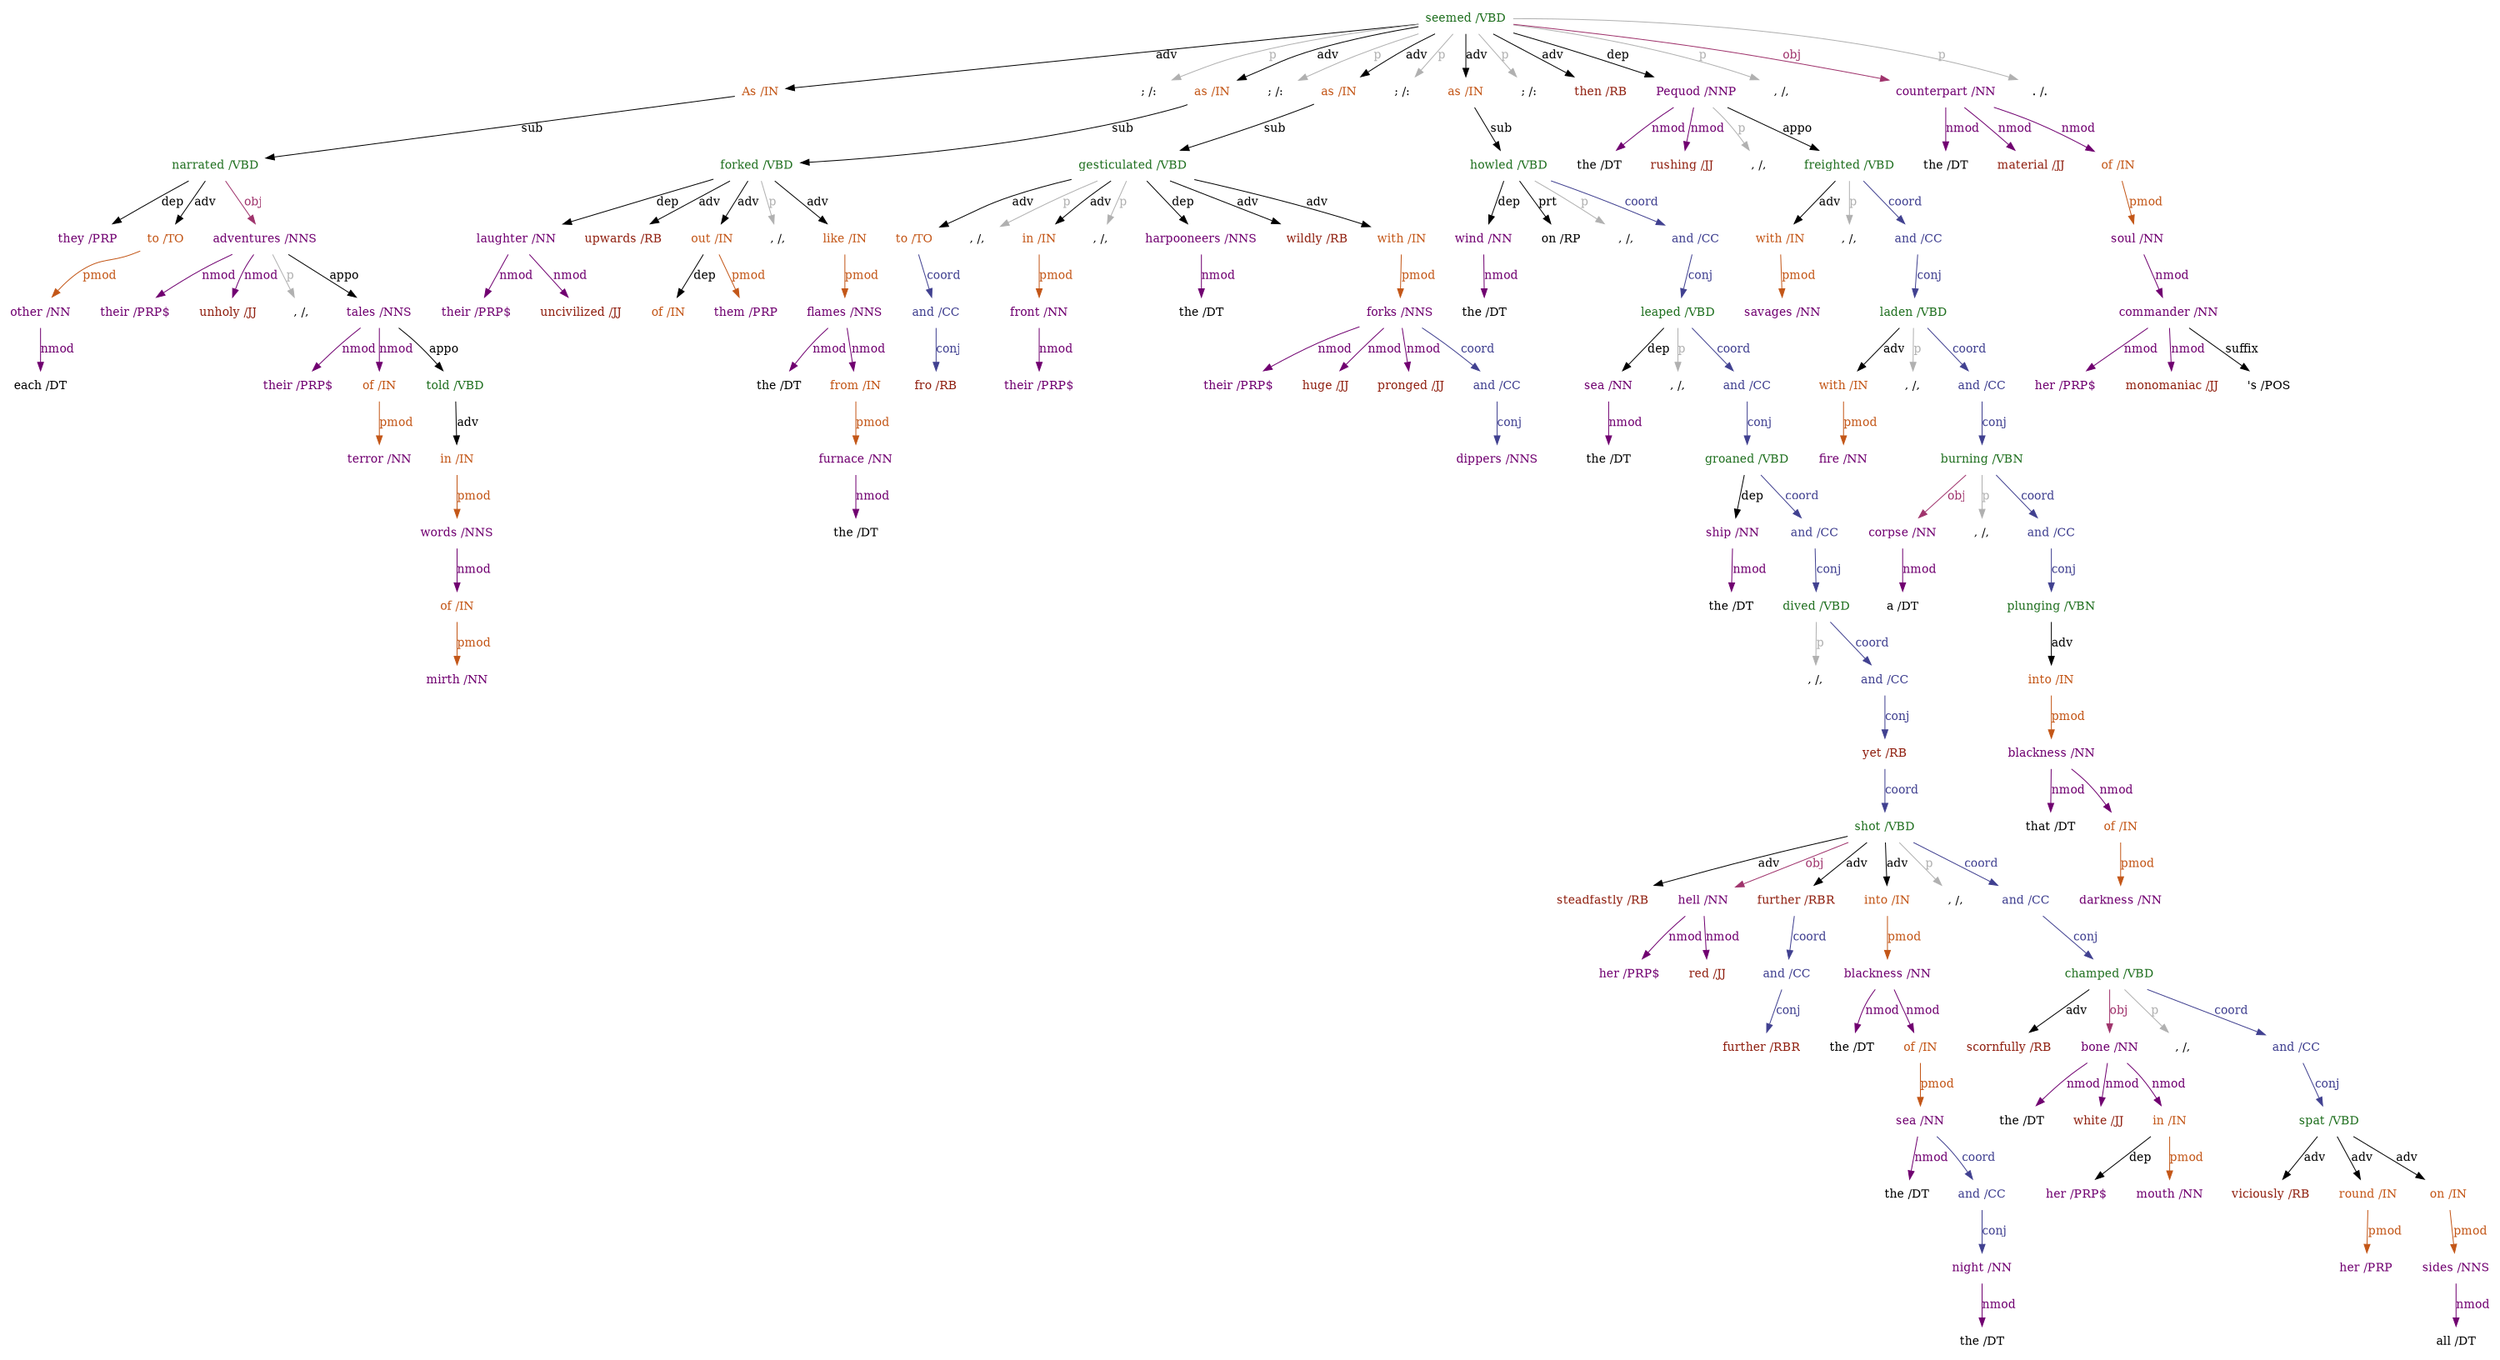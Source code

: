 digraph { 
  size = "20,15"; fontsize=18;
  
  1 [label="As /IN" fontcolor="#C35617" shape="none"];  143 -> 1 [dir="forward" label="adv"]; 2 [label="they /PRP" fontcolor="#700070" shape="none"];  3 -> 2 [dir="forward" label="dep"]; 3 [label="narrated /VBD" fontcolor="#207020" shape="none"];  1 -> 3 [dir="forward" label="sub"]; 4 [label="to /TO" fontcolor="#C35617" shape="none"];  3 -> 4 [dir="forward" label="adv"]; 5 [label="each /DT" fontcolor="black" shape="none"];  6 -> 5 [color="#700070" fontcolor="#700070" dir="forward" label="nmod"]; 6 [label="other /NN" fontcolor="#700070" shape="none"];  4 -> 6 [color="#C35617" fontcolor="#C35617" dir="forward" label="pmod"]; 7 [label="their /PRP$" fontcolor="#700070" shape="none"];  9 -> 7 [color="#700070" fontcolor="#700070" dir="forward" label="nmod"]; 8 [label="unholy /JJ" fontcolor="#902010" shape="none"];  9 -> 8 [color="#700070" fontcolor="#700070" dir="forward" label="nmod"]; 9 [label="adventures /NNS" fontcolor="#700070" shape="none"];  3 -> 9 [color=" #9F336C" fontcolor=" #9F336C" dir="forward" label="obj"]; 10 [label=", /," fontcolor="black" shape="none"];  9 -> 10 [color="#b0b0b0" fontcolor="#b0b0b0" dir="forward" label="p"]; 11 [label="their /PRP$" fontcolor="#700070" shape="none"];  12 -> 11 [color="#700070" fontcolor="#700070" dir="forward" label="nmod"]; 12 [label="tales /NNS" fontcolor="#700070" shape="none"];  9 -> 12 [dir="forward" label="appo"]; 13 [label="of /IN" fontcolor="#C35617" shape="none"];  12 -> 13 [color="#700070" fontcolor="#700070" dir="forward" label="nmod"]; 14 [label="terror /NN" fontcolor="#700070" shape="none"];  13 -> 14 [color="#C35617" fontcolor="#C35617" dir="forward" label="pmod"]; 15 [label="told /VBD" fontcolor="#207020" shape="none"];  12 -> 15 [dir="forward" label="appo"]; 16 [label="in /IN" fontcolor="#C35617" shape="none"];  15 -> 16 [dir="forward" label="adv"]; 17 [label="words /NNS" fontcolor="#700070" shape="none"];  16 -> 17 [color="#C35617" fontcolor="#C35617" dir="forward" label="pmod"]; 18 [label="of /IN" fontcolor="#C35617" shape="none"];  17 -> 18 [color="#700070" fontcolor="#700070" dir="forward" label="nmod"]; 19 [label="mirth /NN" fontcolor="#700070" shape="none"];  18 -> 19 [color="#C35617" fontcolor="#C35617" dir="forward" label="pmod"]; 20 [label="; /:" fontcolor="black" shape="none"];  143 -> 20 [color="#b0b0b0" fontcolor="#b0b0b0" dir="forward" label="p"]; 21 [label="as /IN" fontcolor="#C35617" shape="none"];  143 -> 21 [dir="forward" label="adv"]; 22 [label="their /PRP$" fontcolor="#700070" shape="none"];  24 -> 22 [color="#700070" fontcolor="#700070" dir="forward" label="nmod"]; 23 [label="uncivilized /JJ" fontcolor="#902010" shape="none"];  24 -> 23 [color="#700070" fontcolor="#700070" dir="forward" label="nmod"]; 24 [label="laughter /NN" fontcolor="#700070" shape="none"];  25 -> 24 [dir="forward" label="dep"]; 25 [label="forked /VBD" fontcolor="#207020" shape="none"];  21 -> 25 [dir="forward" label="sub"]; 26 [label="upwards /RB" fontcolor="#902010" shape="none"];  25 -> 26 [dir="forward" label="adv"]; 27 [label="out /IN" fontcolor="#C35617" shape="none"];  25 -> 27 [dir="forward" label="adv"]; 28 [label="of /IN" fontcolor="#C35617" shape="none"];  27 -> 28 [dir="forward" label="dep"]; 29 [label="them /PRP" fontcolor="#700070" shape="none"];  27 -> 29 [color="#C35617" fontcolor="#C35617" dir="forward" label="pmod"]; 30 [label=", /," fontcolor="black" shape="none"];  25 -> 30 [color="#b0b0b0" fontcolor="#b0b0b0" dir="forward" label="p"]; 31 [label="like /IN" fontcolor="#C35617" shape="none"];  25 -> 31 [dir="forward" label="adv"]; 32 [label="the /DT" fontcolor="black" shape="none"];  33 -> 32 [color="#700070" fontcolor="#700070" dir="forward" label="nmod"]; 33 [label="flames /NNS" fontcolor="#700070" shape="none"];  31 -> 33 [color="#C35617" fontcolor="#C35617" dir="forward" label="pmod"]; 34 [label="from /IN" fontcolor="#C35617" shape="none"];  33 -> 34 [color="#700070" fontcolor="#700070" dir="forward" label="nmod"]; 35 [label="the /DT" fontcolor="black" shape="none"];  36 -> 35 [color="#700070" fontcolor="#700070" dir="forward" label="nmod"]; 36 [label="furnace /NN" fontcolor="#700070" shape="none"];  34 -> 36 [color="#C35617" fontcolor="#C35617" dir="forward" label="pmod"]; 37 [label="; /:" fontcolor="black" shape="none"];  143 -> 37 [color="#b0b0b0" fontcolor="#b0b0b0" dir="forward" label="p"]; 38 [label="as /IN" fontcolor="#C35617" shape="none"];  143 -> 38 [dir="forward" label="adv"]; 39 [label="to /TO" fontcolor="#C35617" shape="none"];  50 -> 39 [dir="forward" label="adv"]; 40 [label="and /CC" fontcolor="#404090" shape="none"];  39 -> 40 [color="#404090" fontcolor="#404090" dir="forward" label="coord"]; 41 [label="fro /RB" fontcolor="#902010" shape="none"];  40 -> 41 [color="#404090" fontcolor="#404090" dir="forward" label="conj"]; 42 [label=", /," fontcolor="black" shape="none"];  50 -> 42 [color="#b0b0b0" fontcolor="#b0b0b0" dir="forward" label="p"]; 43 [label="in /IN" fontcolor="#C35617" shape="none"];  50 -> 43 [dir="forward" label="adv"]; 44 [label="their /PRP$" fontcolor="#700070" shape="none"];  45 -> 44 [color="#700070" fontcolor="#700070" dir="forward" label="nmod"]; 45 [label="front /NN" fontcolor="#700070" shape="none"];  43 -> 45 [color="#C35617" fontcolor="#C35617" dir="forward" label="pmod"]; 46 [label=", /," fontcolor="black" shape="none"];  50 -> 46 [color="#b0b0b0" fontcolor="#b0b0b0" dir="forward" label="p"]; 47 [label="the /DT" fontcolor="black" shape="none"];  48 -> 47 [color="#700070" fontcolor="#700070" dir="forward" label="nmod"]; 48 [label="harpooneers /NNS" fontcolor="#700070" shape="none"];  50 -> 48 [dir="forward" label="dep"]; 49 [label="wildly /RB" fontcolor="#902010" shape="none"];  50 -> 49 [dir="forward" label="adv"]; 50 [label="gesticulated /VBD" fontcolor="#207020" shape="none"];  38 -> 50 [dir="forward" label="sub"]; 51 [label="with /IN" fontcolor="#C35617" shape="none"];  50 -> 51 [dir="forward" label="adv"]; 52 [label="their /PRP$" fontcolor="#700070" shape="none"];  55 -> 52 [color="#700070" fontcolor="#700070" dir="forward" label="nmod"]; 53 [label="huge /JJ" fontcolor="#902010" shape="none"];  55 -> 53 [color="#700070" fontcolor="#700070" dir="forward" label="nmod"]; 54 [label="pronged /JJ" fontcolor="#902010" shape="none"];  55 -> 54 [color="#700070" fontcolor="#700070" dir="forward" label="nmod"]; 55 [label="forks /NNS" fontcolor="#700070" shape="none"];  51 -> 55 [color="#C35617" fontcolor="#C35617" dir="forward" label="pmod"]; 56 [label="and /CC" fontcolor="#404090" shape="none"];  55 -> 56 [color="#404090" fontcolor="#404090" dir="forward" label="coord"]; 57 [label="dippers /NNS" fontcolor="#700070" shape="none"];  56 -> 57 [color="#404090" fontcolor="#404090" dir="forward" label="conj"]; 58 [label="; /:" fontcolor="black" shape="none"];  143 -> 58 [color="#b0b0b0" fontcolor="#b0b0b0" dir="forward" label="p"]; 59 [label="as /IN" fontcolor="#C35617" shape="none"];  143 -> 59 [dir="forward" label="adv"]; 60 [label="the /DT" fontcolor="black" shape="none"];  61 -> 60 [color="#700070" fontcolor="#700070" dir="forward" label="nmod"]; 61 [label="wind /NN" fontcolor="#700070" shape="none"];  62 -> 61 [dir="forward" label="dep"]; 62 [label="howled /VBD" fontcolor="#207020" shape="none"];  59 -> 62 [dir="forward" label="sub"]; 63 [label="on /RP" fontcolor="black" shape="none"];  62 -> 63 [dir="forward" label="prt"]; 64 [label=", /," fontcolor="black" shape="none"];  62 -> 64 [color="#b0b0b0" fontcolor="#b0b0b0" dir="forward" label="p"]; 65 [label="and /CC" fontcolor="#404090" shape="none"];  62 -> 65 [color="#404090" fontcolor="#404090" dir="forward" label="coord"]; 66 [label="the /DT" fontcolor="black" shape="none"];  67 -> 66 [color="#700070" fontcolor="#700070" dir="forward" label="nmod"]; 67 [label="sea /NN" fontcolor="#700070" shape="none"];  68 -> 67 [dir="forward" label="dep"]; 68 [label="leaped /VBD" fontcolor="#207020" shape="none"];  65 -> 68 [color="#404090" fontcolor="#404090" dir="forward" label="conj"]; 69 [label=", /," fontcolor="black" shape="none"];  68 -> 69 [color="#b0b0b0" fontcolor="#b0b0b0" dir="forward" label="p"]; 70 [label="and /CC" fontcolor="#404090" shape="none"];  68 -> 70 [color="#404090" fontcolor="#404090" dir="forward" label="coord"]; 71 [label="the /DT" fontcolor="black" shape="none"];  72 -> 71 [color="#700070" fontcolor="#700070" dir="forward" label="nmod"]; 72 [label="ship /NN" fontcolor="#700070" shape="none"];  73 -> 72 [dir="forward" label="dep"]; 73 [label="groaned /VBD" fontcolor="#207020" shape="none"];  70 -> 73 [color="#404090" fontcolor="#404090" dir="forward" label="conj"]; 74 [label="and /CC" fontcolor="#404090" shape="none"];  73 -> 74 [color="#404090" fontcolor="#404090" dir="forward" label="coord"]; 75 [label="dived /VBD" fontcolor="#207020" shape="none"];  74 -> 75 [color="#404090" fontcolor="#404090" dir="forward" label="conj"]; 76 [label=", /," fontcolor="black" shape="none"];  75 -> 76 [color="#b0b0b0" fontcolor="#b0b0b0" dir="forward" label="p"]; 77 [label="and /CC" fontcolor="#404090" shape="none"];  75 -> 77 [color="#404090" fontcolor="#404090" dir="forward" label="coord"]; 78 [label="yet /RB" fontcolor="#902010" shape="none"];  77 -> 78 [color="#404090" fontcolor="#404090" dir="forward" label="conj"]; 79 [label="steadfastly /RB" fontcolor="#902010" shape="none"];  80 -> 79 [dir="forward" label="adv"]; 80 [label="shot /VBD" fontcolor="#207020" shape="none"];  78 -> 80 [color="#404090" fontcolor="#404090" dir="forward" label="coord"]; 81 [label="her /PRP$" fontcolor="#700070" shape="none"];  83 -> 81 [color="#700070" fontcolor="#700070" dir="forward" label="nmod"]; 82 [label="red /JJ" fontcolor="#902010" shape="none"];  83 -> 82 [color="#700070" fontcolor="#700070" dir="forward" label="nmod"]; 83 [label="hell /NN" fontcolor="#700070" shape="none"];  80 -> 83 [color=" #9F336C" fontcolor=" #9F336C" dir="forward" label="obj"]; 84 [label="further /RBR" fontcolor="#902010" shape="none"];  80 -> 84 [dir="forward" label="adv"]; 85 [label="and /CC" fontcolor="#404090" shape="none"];  84 -> 85 [color="#404090" fontcolor="#404090" dir="forward" label="coord"]; 86 [label="further /RBR" fontcolor="#902010" shape="none"];  85 -> 86 [color="#404090" fontcolor="#404090" dir="forward" label="conj"]; 87 [label="into /IN" fontcolor="#C35617" shape="none"];  80 -> 87 [dir="forward" label="adv"]; 88 [label="the /DT" fontcolor="black" shape="none"];  89 -> 88 [color="#700070" fontcolor="#700070" dir="forward" label="nmod"]; 89 [label="blackness /NN" fontcolor="#700070" shape="none"];  87 -> 89 [color="#C35617" fontcolor="#C35617" dir="forward" label="pmod"]; 90 [label="of /IN" fontcolor="#C35617" shape="none"];  89 -> 90 [color="#700070" fontcolor="#700070" dir="forward" label="nmod"]; 91 [label="the /DT" fontcolor="black" shape="none"];  92 -> 91 [color="#700070" fontcolor="#700070" dir="forward" label="nmod"]; 92 [label="sea /NN" fontcolor="#700070" shape="none"];  90 -> 92 [color="#C35617" fontcolor="#C35617" dir="forward" label="pmod"]; 93 [label="and /CC" fontcolor="#404090" shape="none"];  92 -> 93 [color="#404090" fontcolor="#404090" dir="forward" label="coord"]; 94 [label="the /DT" fontcolor="black" shape="none"];  95 -> 94 [color="#700070" fontcolor="#700070" dir="forward" label="nmod"]; 95 [label="night /NN" fontcolor="#700070" shape="none"];  93 -> 95 [color="#404090" fontcolor="#404090" dir="forward" label="conj"]; 96 [label=", /," fontcolor="black" shape="none"];  80 -> 96 [color="#b0b0b0" fontcolor="#b0b0b0" dir="forward" label="p"]; 97 [label="and /CC" fontcolor="#404090" shape="none"];  80 -> 97 [color="#404090" fontcolor="#404090" dir="forward" label="coord"]; 98 [label="scornfully /RB" fontcolor="#902010" shape="none"];  99 -> 98 [dir="forward" label="adv"]; 99 [label="champed /VBD" fontcolor="#207020" shape="none"];  97 -> 99 [color="#404090" fontcolor="#404090" dir="forward" label="conj"]; 100 [label="the /DT" fontcolor="black" shape="none"];  102 -> 100 [color="#700070" fontcolor="#700070" dir="forward" label="nmod"]; 101 [label="white /JJ" fontcolor="#902010" shape="none"];  102 -> 101 [color="#700070" fontcolor="#700070" dir="forward" label="nmod"]; 102 [label="bone /NN" fontcolor="#700070" shape="none"];  99 -> 102 [color=" #9F336C" fontcolor=" #9F336C" dir="forward" label="obj"]; 103 [label="in /IN" fontcolor="#C35617" shape="none"];  102 -> 103 [color="#700070" fontcolor="#700070" dir="forward" label="nmod"]; 104 [label="her /PRP$" fontcolor="#700070" shape="none"];  103 -> 104 [dir="forward" label="dep"]; 105 [label="mouth /NN" fontcolor="#700070" shape="none"];  103 -> 105 [color="#C35617" fontcolor="#C35617" dir="forward" label="pmod"]; 106 [label=", /," fontcolor="black" shape="none"];  99 -> 106 [color="#b0b0b0" fontcolor="#b0b0b0" dir="forward" label="p"]; 107 [label="and /CC" fontcolor="#404090" shape="none"];  99 -> 107 [color="#404090" fontcolor="#404090" dir="forward" label="coord"]; 108 [label="viciously /RB" fontcolor="#902010" shape="none"];  109 -> 108 [dir="forward" label="adv"]; 109 [label="spat /VBD" fontcolor="#207020" shape="none"];  107 -> 109 [color="#404090" fontcolor="#404090" dir="forward" label="conj"]; 110 [label="round /IN" fontcolor="#C35617" shape="none"];  109 -> 110 [dir="forward" label="adv"]; 111 [label="her /PRP" fontcolor="#700070" shape="none"];  110 -> 111 [color="#C35617" fontcolor="#C35617" dir="forward" label="pmod"]; 112 [label="on /IN" fontcolor="#C35617" shape="none"];  109 -> 112 [dir="forward" label="adv"]; 113 [label="all /DT" fontcolor="black" shape="none"];  114 -> 113 [color="#700070" fontcolor="#700070" dir="forward" label="nmod"]; 114 [label="sides /NNS" fontcolor="#700070" shape="none"];  112 -> 114 [color="#C35617" fontcolor="#C35617" dir="forward" label="pmod"]; 115 [label="; /:" fontcolor="black" shape="none"];  143 -> 115 [color="#b0b0b0" fontcolor="#b0b0b0" dir="forward" label="p"]; 116 [label="then /RB" fontcolor="#902010" shape="none"];  143 -> 116 [dir="forward" label="adv"]; 117 [label="the /DT" fontcolor="black" shape="none"];  119 -> 117 [color="#700070" fontcolor="#700070" dir="forward" label="nmod"]; 118 [label="rushing /JJ" fontcolor="#902010" shape="none"];  119 -> 118 [color="#700070" fontcolor="#700070" dir="forward" label="nmod"]; 119 [label="Pequod /NNP" fontcolor="#700070" shape="none"];  143 -> 119 [dir="forward" label="dep"]; 120 [label=", /," fontcolor="black" shape="none"];  119 -> 120 [color="#b0b0b0" fontcolor="#b0b0b0" dir="forward" label="p"]; 121 [label="freighted /VBD" fontcolor="#207020" shape="none"];  119 -> 121 [dir="forward" label="appo"]; 122 [label="with /IN" fontcolor="#C35617" shape="none"];  121 -> 122 [dir="forward" label="adv"]; 123 [label="savages /NN" fontcolor="#700070" shape="none"];  122 -> 123 [color="#C35617" fontcolor="#C35617" dir="forward" label="pmod"]; 124 [label=", /," fontcolor="black" shape="none"];  121 -> 124 [color="#b0b0b0" fontcolor="#b0b0b0" dir="forward" label="p"]; 125 [label="and /CC" fontcolor="#404090" shape="none"];  121 -> 125 [color="#404090" fontcolor="#404090" dir="forward" label="coord"]; 126 [label="laden /VBD" fontcolor="#207020" shape="none"];  125 -> 126 [color="#404090" fontcolor="#404090" dir="forward" label="conj"]; 127 [label="with /IN" fontcolor="#C35617" shape="none"];  126 -> 127 [dir="forward" label="adv"]; 128 [label="fire /NN" fontcolor="#700070" shape="none"];  127 -> 128 [color="#C35617" fontcolor="#C35617" dir="forward" label="pmod"]; 129 [label=", /," fontcolor="black" shape="none"];  126 -> 129 [color="#b0b0b0" fontcolor="#b0b0b0" dir="forward" label="p"]; 130 [label="and /CC" fontcolor="#404090" shape="none"];  126 -> 130 [color="#404090" fontcolor="#404090" dir="forward" label="coord"]; 131 [label="burning /VBN" fontcolor="#207020" shape="none"];  130 -> 131 [color="#404090" fontcolor="#404090" dir="forward" label="conj"]; 132 [label="a /DT" fontcolor="black" shape="none"];  133 -> 132 [color="#700070" fontcolor="#700070" dir="forward" label="nmod"]; 133 [label="corpse /NN" fontcolor="#700070" shape="none"];  131 -> 133 [color=" #9F336C" fontcolor=" #9F336C" dir="forward" label="obj"]; 134 [label=", /," fontcolor="black" shape="none"];  131 -> 134 [color="#b0b0b0" fontcolor="#b0b0b0" dir="forward" label="p"]; 135 [label="and /CC" fontcolor="#404090" shape="none"];  131 -> 135 [color="#404090" fontcolor="#404090" dir="forward" label="coord"]; 136 [label="plunging /VBN" fontcolor="#207020" shape="none"];  135 -> 136 [color="#404090" fontcolor="#404090" dir="forward" label="conj"]; 137 [label="into /IN" fontcolor="#C35617" shape="none"];  136 -> 137 [dir="forward" label="adv"]; 138 [label="that /DT" fontcolor="black" shape="none"];  139 -> 138 [color="#700070" fontcolor="#700070" dir="forward" label="nmod"]; 139 [label="blackness /NN" fontcolor="#700070" shape="none"];  137 -> 139 [color="#C35617" fontcolor="#C35617" dir="forward" label="pmod"]; 140 [label="of /IN" fontcolor="#C35617" shape="none"];  139 -> 140 [color="#700070" fontcolor="#700070" dir="forward" label="nmod"]; 141 [label="darkness /NN" fontcolor="#700070" shape="none"];  140 -> 141 [color="#C35617" fontcolor="#C35617" dir="forward" label="pmod"]; 142 [label=", /," fontcolor="black" shape="none"];  143 -> 142 [color="#b0b0b0" fontcolor="#b0b0b0" dir="forward" label="p"]; 143 [label="seemed /VBD" fontcolor="#207020" shape="none"]; 144 [label="the /DT" fontcolor="black" shape="none"];  146 -> 144 [color="#700070" fontcolor="#700070" dir="forward" label="nmod"]; 145 [label="material /JJ" fontcolor="#902010" shape="none"];  146 -> 145 [color="#700070" fontcolor="#700070" dir="forward" label="nmod"]; 146 [label="counterpart /NN" fontcolor="#700070" shape="none"];  143 -> 146 [color=" #9F336C" fontcolor=" #9F336C" dir="forward" label="obj"]; 147 [label="of /IN" fontcolor="#C35617" shape="none"];  146 -> 147 [color="#700070" fontcolor="#700070" dir="forward" label="nmod"]; 148 [label="her /PRP$" fontcolor="#700070" shape="none"];  150 -> 148 [color="#700070" fontcolor="#700070" dir="forward" label="nmod"]; 149 [label="monomaniac /JJ" fontcolor="#902010" shape="none"];  150 -> 149 [color="#700070" fontcolor="#700070" dir="forward" label="nmod"]; 150 [label="commander /NN" fontcolor="#700070" shape="none"];  152 -> 150 [color="#700070" fontcolor="#700070" dir="forward" label="nmod"]; 151 [label="'s /POS" fontcolor="black" shape="none"];  150 -> 151 [dir="forward" label="suffix"]; 152 [label="soul /NN" fontcolor="#700070" shape="none"];  147 -> 152 [color="#C35617" fontcolor="#C35617" dir="forward" label="pmod"]; 153 [label=". /." fontcolor="black" shape="none"];  143 -> 153 [color="#b0b0b0" fontcolor="#b0b0b0" dir="forward" label="p"]; }
